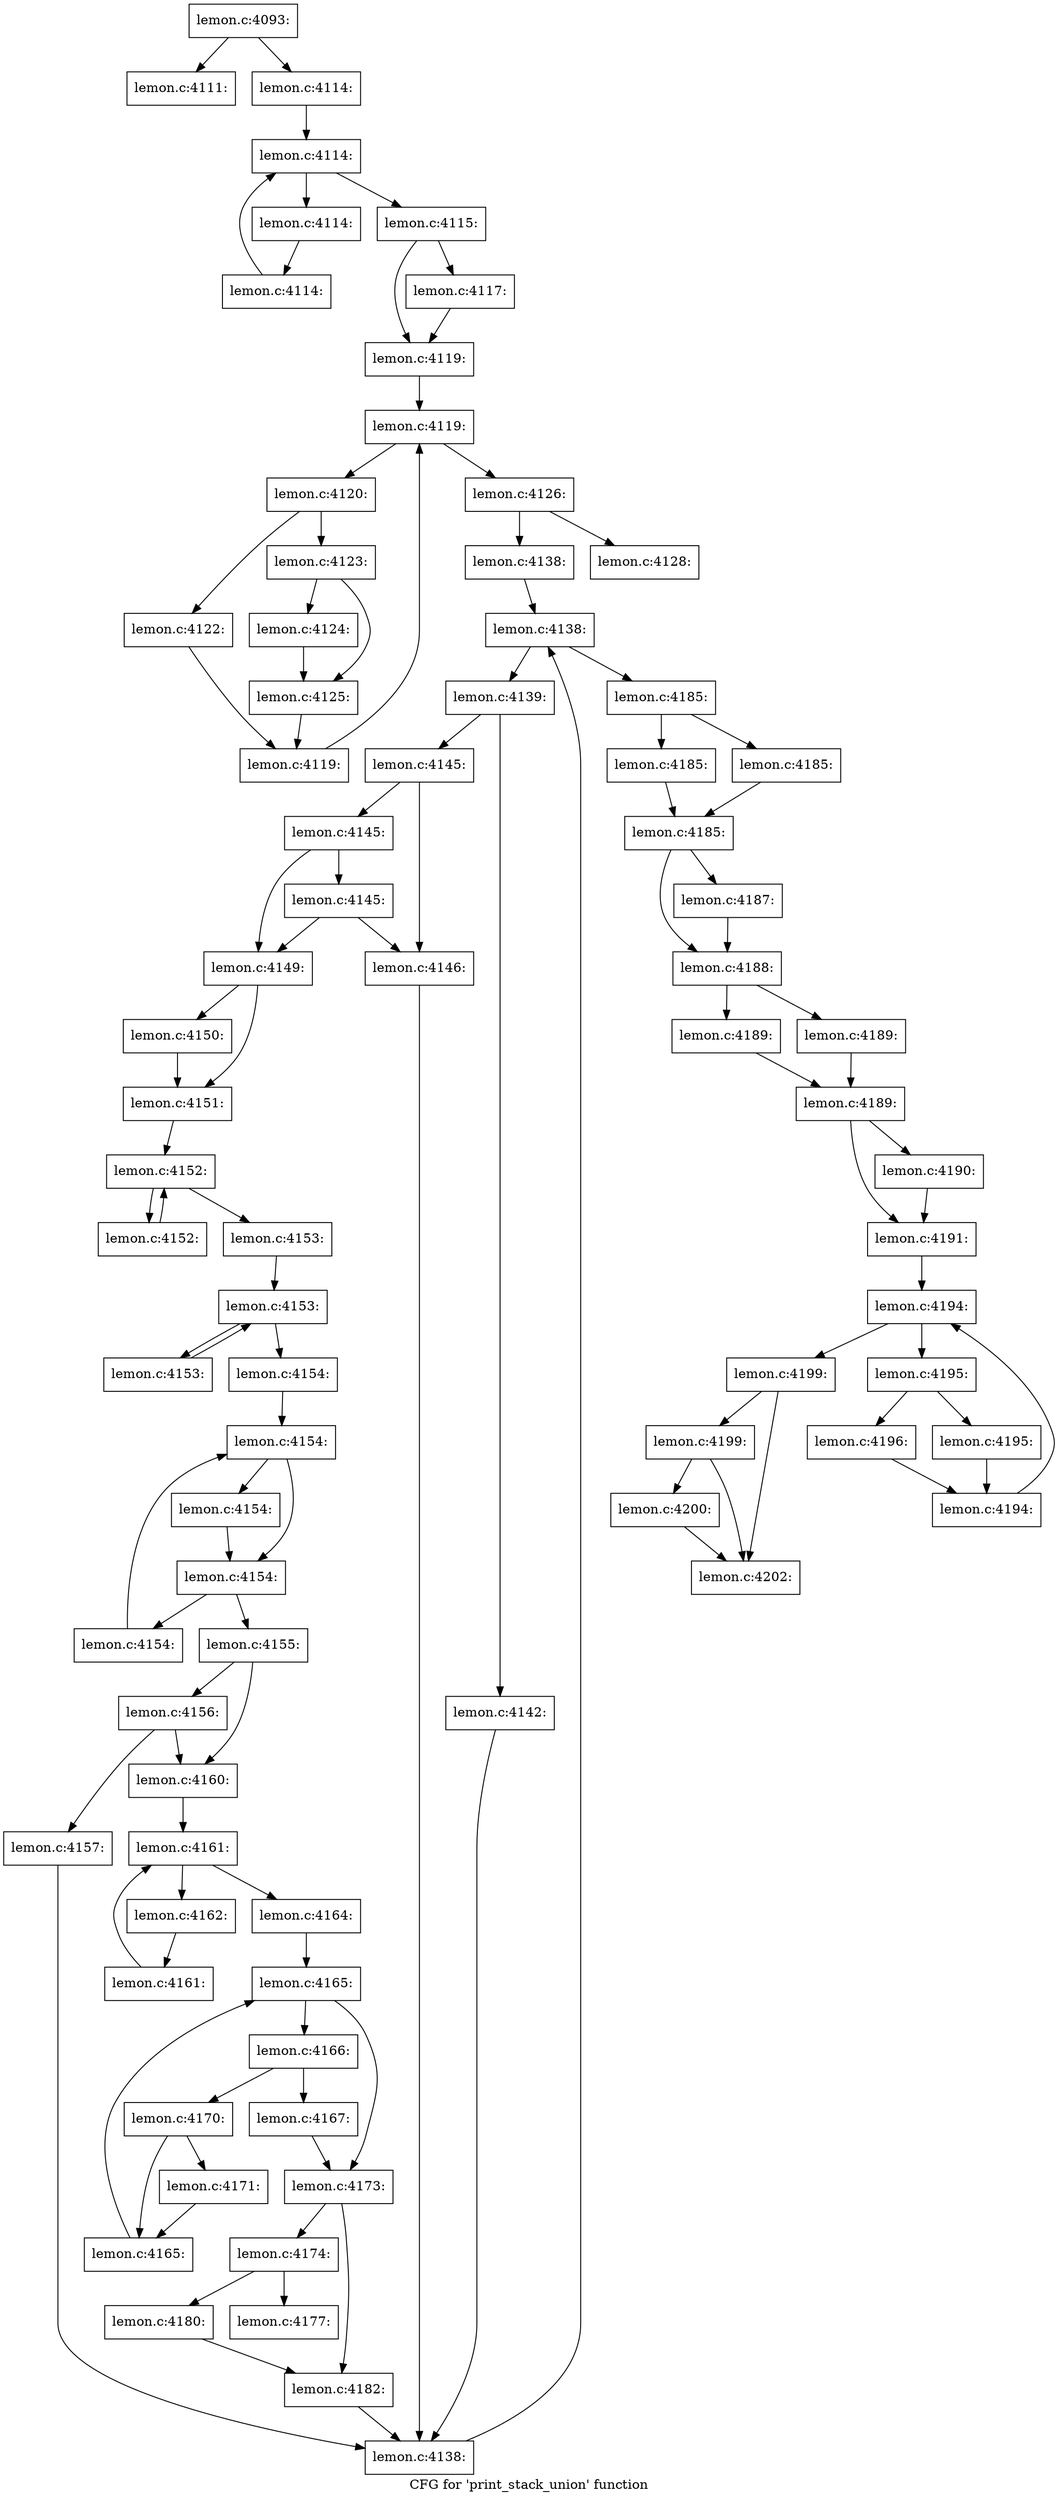 digraph "CFG for 'print_stack_union' function" {
	label="CFG for 'print_stack_union' function";

	Node0x562565376260 [shape=record,label="{lemon.c:4093:}"];
	Node0x562565376260 -> Node0x56256552dc60;
	Node0x562565376260 -> Node0x56256552dcb0;
	Node0x56256552dc60 [shape=record,label="{lemon.c:4111:}"];
	Node0x56256552dcb0 [shape=record,label="{lemon.c:4114:}"];
	Node0x56256552dcb0 -> Node0x56256552e650;
	Node0x56256552e650 [shape=record,label="{lemon.c:4114:}"];
	Node0x56256552e650 -> Node0x56256552e870;
	Node0x56256552e650 -> Node0x56256552e3e0;
	Node0x56256552e870 [shape=record,label="{lemon.c:4114:}"];
	Node0x56256552e870 -> Node0x56256552e7e0;
	Node0x56256552e7e0 [shape=record,label="{lemon.c:4114:}"];
	Node0x56256552e7e0 -> Node0x56256552e650;
	Node0x56256552e3e0 [shape=record,label="{lemon.c:4115:}"];
	Node0x56256552e3e0 -> Node0x56256552f430;
	Node0x56256552e3e0 -> Node0x56256552f480;
	Node0x56256552f430 [shape=record,label="{lemon.c:4117:}"];
	Node0x56256552f430 -> Node0x56256552f480;
	Node0x56256552f480 [shape=record,label="{lemon.c:4119:}"];
	Node0x56256552f480 -> Node0x56256552fef0;
	Node0x56256552fef0 [shape=record,label="{lemon.c:4119:}"];
	Node0x56256552fef0 -> Node0x562565530110;
	Node0x56256552fef0 -> Node0x56256552fd40;
	Node0x562565530110 [shape=record,label="{lemon.c:4120:}"];
	Node0x562565530110 -> Node0x562565531110;
	Node0x562565530110 -> Node0x562565531160;
	Node0x562565531110 [shape=record,label="{lemon.c:4122:}"];
	Node0x562565531110 -> Node0x562565530080;
	Node0x562565531160 [shape=record,label="{lemon.c:4123:}"];
	Node0x562565531160 -> Node0x562565531ac0;
	Node0x562565531160 -> Node0x562565531b10;
	Node0x562565531ac0 [shape=record,label="{lemon.c:4124:}"];
	Node0x562565531ac0 -> Node0x562565531b10;
	Node0x562565531b10 [shape=record,label="{lemon.c:4125:}"];
	Node0x562565531b10 -> Node0x562565530080;
	Node0x562565530080 [shape=record,label="{lemon.c:4119:}"];
	Node0x562565530080 -> Node0x56256552fef0;
	Node0x56256552fd40 [shape=record,label="{lemon.c:4126:}"];
	Node0x56256552fd40 -> Node0x5625655328f0;
	Node0x56256552fd40 -> Node0x562565532940;
	Node0x5625655328f0 [shape=record,label="{lemon.c:4128:}"];
	Node0x562565532940 [shape=record,label="{lemon.c:4138:}"];
	Node0x562565532940 -> Node0x5625655331c0;
	Node0x5625655331c0 [shape=record,label="{lemon.c:4138:}"];
	Node0x5625655331c0 -> Node0x5625655333e0;
	Node0x5625655331c0 -> Node0x562565532f50;
	Node0x5625655333e0 [shape=record,label="{lemon.c:4139:}"];
	Node0x5625655333e0 -> Node0x5625655343e0;
	Node0x5625655333e0 -> Node0x562565534430;
	Node0x5625655343e0 [shape=record,label="{lemon.c:4142:}"];
	Node0x5625655343e0 -> Node0x562565533350;
	Node0x562565534430 [shape=record,label="{lemon.c:4145:}"];
	Node0x562565534430 -> Node0x562565534eb0;
	Node0x562565534430 -> Node0x562565534f50;
	Node0x562565534f50 [shape=record,label="{lemon.c:4145:}"];
	Node0x562565534f50 -> Node0x5625655353e0;
	Node0x562565534f50 -> Node0x562565534f00;
	Node0x5625655353e0 [shape=record,label="{lemon.c:4145:}"];
	Node0x5625655353e0 -> Node0x562565534eb0;
	Node0x5625655353e0 -> Node0x562565534f00;
	Node0x562565534eb0 [shape=record,label="{lemon.c:4146:}"];
	Node0x562565534eb0 -> Node0x562565533350;
	Node0x562565534f00 [shape=record,label="{lemon.c:4149:}"];
	Node0x562565534f00 -> Node0x562565536310;
	Node0x562565534f00 -> Node0x562565536360;
	Node0x562565536310 [shape=record,label="{lemon.c:4150:}"];
	Node0x562565536310 -> Node0x562565536360;
	Node0x562565536360 [shape=record,label="{lemon.c:4151:}"];
	Node0x562565536360 -> Node0x562565536ad0;
	Node0x562565536ad0 [shape=record,label="{lemon.c:4152:}"];
	Node0x562565536ad0 -> Node0x562565537180;
	Node0x562565536ad0 -> Node0x562565536c30;
	Node0x562565537180 [shape=record,label="{lemon.c:4152:}"];
	Node0x562565537180 -> Node0x562565536ad0;
	Node0x562565536c30 [shape=record,label="{lemon.c:4153:}"];
	Node0x562565536c30 -> Node0x5625655375b0;
	Node0x5625655375b0 [shape=record,label="{lemon.c:4153:}"];
	Node0x5625655375b0 -> Node0x5625655378c0;
	Node0x5625655375b0 -> Node0x5625655376a0;
	Node0x5625655378c0 [shape=record,label="{lemon.c:4153:}"];
	Node0x5625655378c0 -> Node0x5625655375b0;
	Node0x5625655376a0 [shape=record,label="{lemon.c:4154:}"];
	Node0x5625655376a0 -> Node0x562565538170;
	Node0x562565538170 [shape=record,label="{lemon.c:4154:}"];
	Node0x562565538170 -> Node0x562565538330;
	Node0x562565538170 -> Node0x5625655382e0;
	Node0x562565538330 [shape=record,label="{lemon.c:4154:}"];
	Node0x562565538330 -> Node0x5625655382e0;
	Node0x5625655382e0 [shape=record,label="{lemon.c:4154:}"];
	Node0x5625655382e0 -> Node0x562565538e90;
	Node0x5625655382e0 -> Node0x562565538260;
	Node0x562565538e90 [shape=record,label="{lemon.c:4154:}"];
	Node0x562565538e90 -> Node0x562565538170;
	Node0x562565538260 [shape=record,label="{lemon.c:4155:}"];
	Node0x562565538260 -> Node0x562565539620;
	Node0x562565538260 -> Node0x5625655395d0;
	Node0x562565539620 [shape=record,label="{lemon.c:4156:}"];
	Node0x562565539620 -> Node0x562565539580;
	Node0x562565539620 -> Node0x5625655395d0;
	Node0x562565539580 [shape=record,label="{lemon.c:4157:}"];
	Node0x562565539580 -> Node0x562565533350;
	Node0x5625655395d0 [shape=record,label="{lemon.c:4160:}"];
	Node0x5625655395d0 -> Node0x56256553a660;
	Node0x56256553a660 [shape=record,label="{lemon.c:4161:}"];
	Node0x56256553a660 -> Node0x56256553a880;
	Node0x56256553a660 -> Node0x56256553a4b0;
	Node0x56256553a880 [shape=record,label="{lemon.c:4162:}"];
	Node0x56256553a880 -> Node0x56256553a7f0;
	Node0x56256553a7f0 [shape=record,label="{lemon.c:4161:}"];
	Node0x56256553a7f0 -> Node0x56256553a660;
	Node0x56256553a4b0 [shape=record,label="{lemon.c:4164:}"];
	Node0x56256553a4b0 -> Node0x56256553bb80;
	Node0x56256553bb80 [shape=record,label="{lemon.c:4165:}"];
	Node0x56256553bb80 -> Node0x56256553c080;
	Node0x56256553bb80 -> Node0x56256553bce0;
	Node0x56256553c080 [shape=record,label="{lemon.c:4166:}"];
	Node0x56256553c080 -> Node0x56256553c290;
	Node0x56256553c080 -> Node0x56256553c2e0;
	Node0x56256553c290 [shape=record,label="{lemon.c:4167:}"];
	Node0x56256553c290 -> Node0x56256553bce0;
	Node0x56256553c2e0 [shape=record,label="{lemon.c:4170:}"];
	Node0x56256553c2e0 -> Node0x56256553d130;
	Node0x56256553c2e0 -> Node0x56256553d180;
	Node0x56256553d130 [shape=record,label="{lemon.c:4171:}"];
	Node0x56256553d130 -> Node0x56256553d180;
	Node0x56256553d180 [shape=record,label="{lemon.c:4165:}"];
	Node0x56256553d180 -> Node0x56256553bb80;
	Node0x56256553bce0 [shape=record,label="{lemon.c:4173:}"];
	Node0x56256553bce0 -> Node0x56256553d7f0;
	Node0x56256553bce0 -> Node0x56256553d840;
	Node0x56256553d7f0 [shape=record,label="{lemon.c:4174:}"];
	Node0x56256553d7f0 -> Node0x56256553e890;
	Node0x56256553d7f0 -> Node0x56256553e8e0;
	Node0x56256553e890 [shape=record,label="{lemon.c:4177:}"];
	Node0x56256553e8e0 [shape=record,label="{lemon.c:4180:}"];
	Node0x56256553e8e0 -> Node0x56256553d840;
	Node0x56256553d840 [shape=record,label="{lemon.c:4182:}"];
	Node0x56256553d840 -> Node0x562565533350;
	Node0x562565533350 [shape=record,label="{lemon.c:4138:}"];
	Node0x562565533350 -> Node0x5625655331c0;
	Node0x562565532f50 [shape=record,label="{lemon.c:4185:}"];
	Node0x562565532f50 -> Node0x56256553f110;
	Node0x562565532f50 -> Node0x56256553fb70;
	Node0x56256553f110 [shape=record,label="{lemon.c:4185:}"];
	Node0x56256553f110 -> Node0x56256553fbc0;
	Node0x56256553fb70 [shape=record,label="{lemon.c:4185:}"];
	Node0x56256553fb70 -> Node0x56256553fbc0;
	Node0x56256553fbc0 [shape=record,label="{lemon.c:4185:}"];
	Node0x56256553fbc0 -> Node0x5625655405d0;
	Node0x56256553fbc0 -> Node0x562565540620;
	Node0x5625655405d0 [shape=record,label="{lemon.c:4187:}"];
	Node0x5625655405d0 -> Node0x562565540620;
	Node0x562565540620 [shape=record,label="{lemon.c:4188:}"];
	Node0x562565540620 -> Node0x562565541160;
	Node0x562565540620 -> Node0x5625655411b0;
	Node0x562565541160 [shape=record,label="{lemon.c:4189:}"];
	Node0x562565541160 -> Node0x562565541200;
	Node0x5625655411b0 [shape=record,label="{lemon.c:4189:}"];
	Node0x5625655411b0 -> Node0x562565541200;
	Node0x562565541200 [shape=record,label="{lemon.c:4189:}"];
	Node0x562565541200 -> Node0x562565541e20;
	Node0x562565541200 -> Node0x562565541e70;
	Node0x562565541e20 [shape=record,label="{lemon.c:4190:}"];
	Node0x562565541e20 -> Node0x562565541e70;
	Node0x562565541e70 [shape=record,label="{lemon.c:4191:}"];
	Node0x562565541e70 -> Node0x5625655439c0;
	Node0x5625655439c0 [shape=record,label="{lemon.c:4194:}"];
	Node0x5625655439c0 -> Node0x562565543be0;
	Node0x5625655439c0 -> Node0x562565543810;
	Node0x562565543be0 [shape=record,label="{lemon.c:4195:}"];
	Node0x562565543be0 -> Node0x562565544060;
	Node0x562565543be0 -> Node0x5625655440b0;
	Node0x562565544060 [shape=record,label="{lemon.c:4195:}"];
	Node0x562565544060 -> Node0x562565543b50;
	Node0x5625655440b0 [shape=record,label="{lemon.c:4196:}"];
	Node0x5625655440b0 -> Node0x562565543b50;
	Node0x562565543b50 [shape=record,label="{lemon.c:4194:}"];
	Node0x562565543b50 -> Node0x5625655439c0;
	Node0x562565543810 [shape=record,label="{lemon.c:4199:}"];
	Node0x562565543810 -> Node0x5625655459e0;
	Node0x562565543810 -> Node0x562565545990;
	Node0x5625655459e0 [shape=record,label="{lemon.c:4199:}"];
	Node0x5625655459e0 -> Node0x562565545940;
	Node0x5625655459e0 -> Node0x562565545990;
	Node0x562565545940 [shape=record,label="{lemon.c:4200:}"];
	Node0x562565545940 -> Node0x562565545990;
	Node0x562565545990 [shape=record,label="{lemon.c:4202:}"];
}
